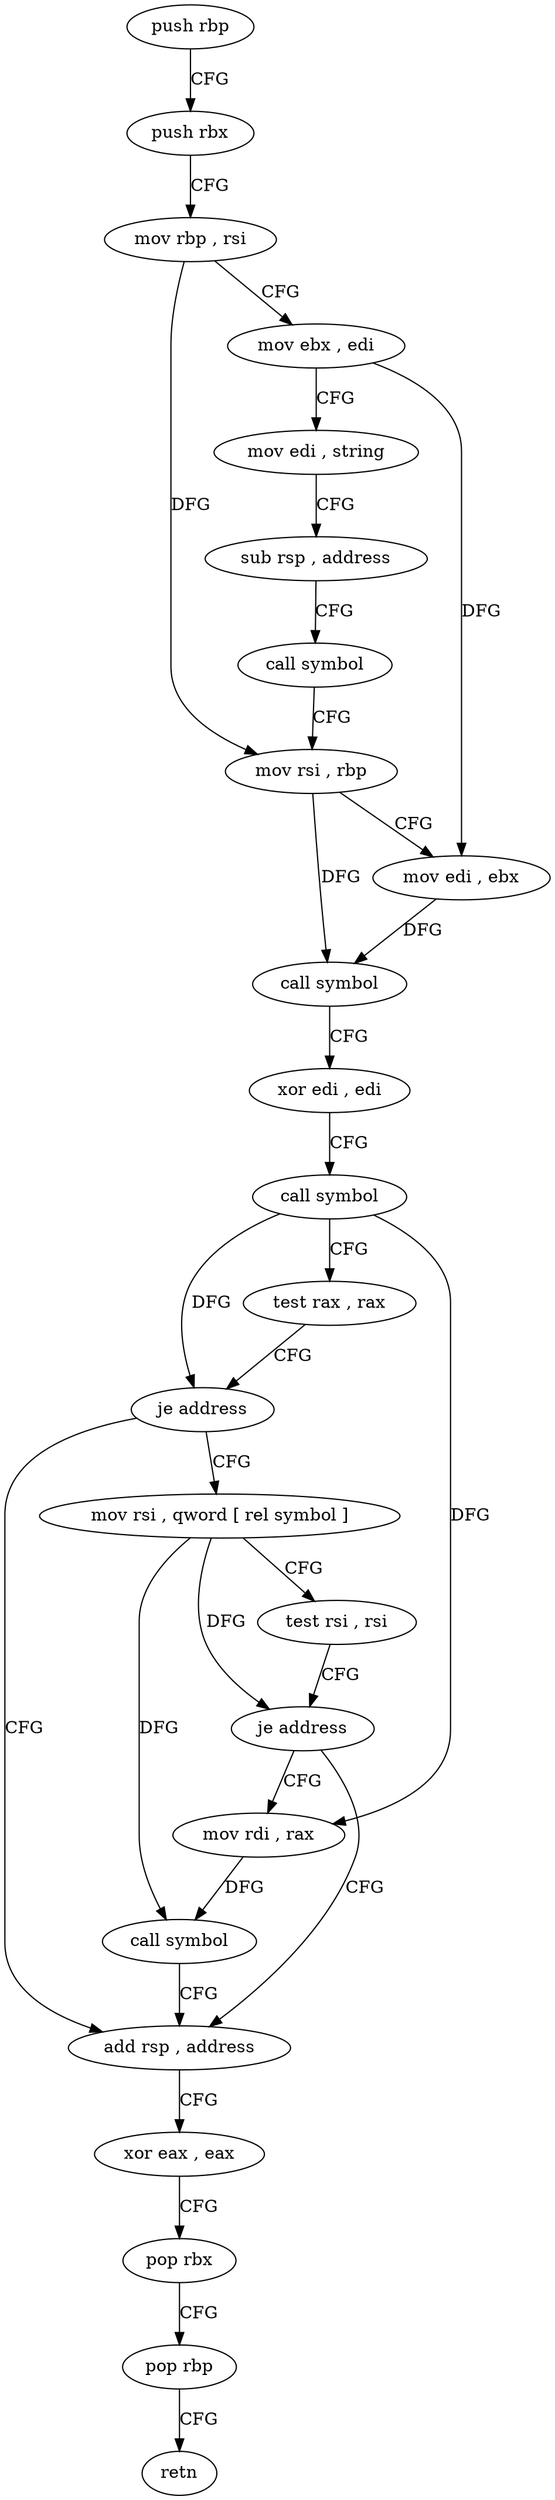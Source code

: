 digraph "func" {
"4212416" [label = "push rbp" ]
"4212417" [label = "push rbx" ]
"4212418" [label = "mov rbp , rsi" ]
"4212421" [label = "mov ebx , edi" ]
"4212423" [label = "mov edi , string" ]
"4212428" [label = "sub rsp , address" ]
"4212432" [label = "call symbol" ]
"4212437" [label = "mov rsi , rbp" ]
"4212440" [label = "mov edi , ebx" ]
"4212442" [label = "call symbol" ]
"4212447" [label = "xor edi , edi" ]
"4212449" [label = "call symbol" ]
"4212454" [label = "test rax , rax" ]
"4212457" [label = "je address" ]
"4212479" [label = "add rsp , address" ]
"4212459" [label = "mov rsi , qword [ rel symbol ]" ]
"4212483" [label = "xor eax , eax" ]
"4212485" [label = "pop rbx" ]
"4212486" [label = "pop rbp" ]
"4212487" [label = "retn" ]
"4212466" [label = "test rsi , rsi" ]
"4212469" [label = "je address" ]
"4212471" [label = "mov rdi , rax" ]
"4212474" [label = "call symbol" ]
"4212416" -> "4212417" [ label = "CFG" ]
"4212417" -> "4212418" [ label = "CFG" ]
"4212418" -> "4212421" [ label = "CFG" ]
"4212418" -> "4212437" [ label = "DFG" ]
"4212421" -> "4212423" [ label = "CFG" ]
"4212421" -> "4212440" [ label = "DFG" ]
"4212423" -> "4212428" [ label = "CFG" ]
"4212428" -> "4212432" [ label = "CFG" ]
"4212432" -> "4212437" [ label = "CFG" ]
"4212437" -> "4212440" [ label = "CFG" ]
"4212437" -> "4212442" [ label = "DFG" ]
"4212440" -> "4212442" [ label = "DFG" ]
"4212442" -> "4212447" [ label = "CFG" ]
"4212447" -> "4212449" [ label = "CFG" ]
"4212449" -> "4212454" [ label = "CFG" ]
"4212449" -> "4212457" [ label = "DFG" ]
"4212449" -> "4212471" [ label = "DFG" ]
"4212454" -> "4212457" [ label = "CFG" ]
"4212457" -> "4212479" [ label = "CFG" ]
"4212457" -> "4212459" [ label = "CFG" ]
"4212479" -> "4212483" [ label = "CFG" ]
"4212459" -> "4212466" [ label = "CFG" ]
"4212459" -> "4212469" [ label = "DFG" ]
"4212459" -> "4212474" [ label = "DFG" ]
"4212483" -> "4212485" [ label = "CFG" ]
"4212485" -> "4212486" [ label = "CFG" ]
"4212486" -> "4212487" [ label = "CFG" ]
"4212466" -> "4212469" [ label = "CFG" ]
"4212469" -> "4212479" [ label = "CFG" ]
"4212469" -> "4212471" [ label = "CFG" ]
"4212471" -> "4212474" [ label = "DFG" ]
"4212474" -> "4212479" [ label = "CFG" ]
}
